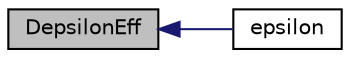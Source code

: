 digraph "DepsilonEff"
{
  bgcolor="transparent";
  edge [fontname="Helvetica",fontsize="10",labelfontname="Helvetica",labelfontsize="10"];
  node [fontname="Helvetica",fontsize="10",shape=record];
  rankdir="LR";
  Node772 [label="DepsilonEff",height=0.2,width=0.4,color="black", fillcolor="grey75", style="filled", fontcolor="black"];
  Node772 -> Node773 [dir="back",color="midnightblue",fontsize="10",style="solid",fontname="Helvetica"];
  Node773 [label="epsilon",height=0.2,width=0.4,color="black",URL="$a32377.html#ad79e047917669fbb490d351478651e20",tooltip="Return the turbulence kinetic energy dissipation rate. "];
}
